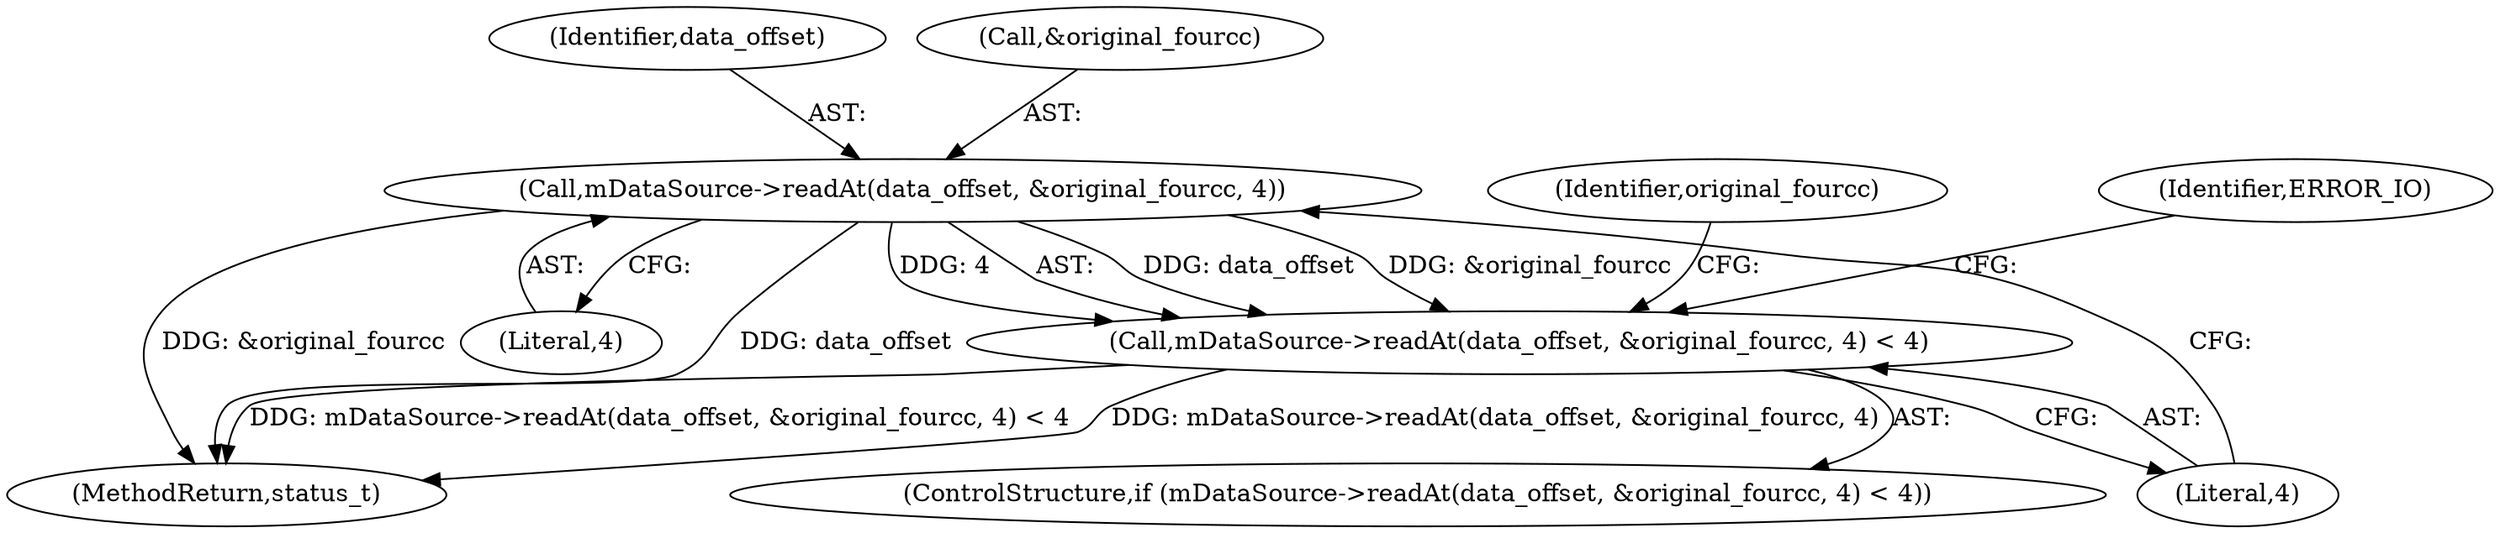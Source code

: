 digraph "0_Android_8a3a2f6ea7defe1a81bb32b3c9f3537f84749b9d@API" {
"1000979" [label="(Call,mDataSource->readAt(data_offset, &original_fourcc, 4))"];
"1000978" [label="(Call,mDataSource->readAt(data_offset, &original_fourcc, 4) < 4)"];
"1000989" [label="(Identifier,original_fourcc)"];
"1000978" [label="(Call,mDataSource->readAt(data_offset, &original_fourcc, 4) < 4)"];
"1000983" [label="(Literal,4)"];
"1000984" [label="(Literal,4)"];
"1003923" [label="(MethodReturn,status_t)"];
"1000987" [label="(Identifier,ERROR_IO)"];
"1000980" [label="(Identifier,data_offset)"];
"1000977" [label="(ControlStructure,if (mDataSource->readAt(data_offset, &original_fourcc, 4) < 4))"];
"1000979" [label="(Call,mDataSource->readAt(data_offset, &original_fourcc, 4))"];
"1000981" [label="(Call,&original_fourcc)"];
"1000979" -> "1000978"  [label="AST: "];
"1000979" -> "1000983"  [label="CFG: "];
"1000980" -> "1000979"  [label="AST: "];
"1000981" -> "1000979"  [label="AST: "];
"1000983" -> "1000979"  [label="AST: "];
"1000984" -> "1000979"  [label="CFG: "];
"1000979" -> "1003923"  [label="DDG: &original_fourcc"];
"1000979" -> "1003923"  [label="DDG: data_offset"];
"1000979" -> "1000978"  [label="DDG: data_offset"];
"1000979" -> "1000978"  [label="DDG: &original_fourcc"];
"1000979" -> "1000978"  [label="DDG: 4"];
"1000978" -> "1000977"  [label="AST: "];
"1000978" -> "1000984"  [label="CFG: "];
"1000984" -> "1000978"  [label="AST: "];
"1000987" -> "1000978"  [label="CFG: "];
"1000989" -> "1000978"  [label="CFG: "];
"1000978" -> "1003923"  [label="DDG: mDataSource->readAt(data_offset, &original_fourcc, 4)"];
"1000978" -> "1003923"  [label="DDG: mDataSource->readAt(data_offset, &original_fourcc, 4) < 4"];
}
